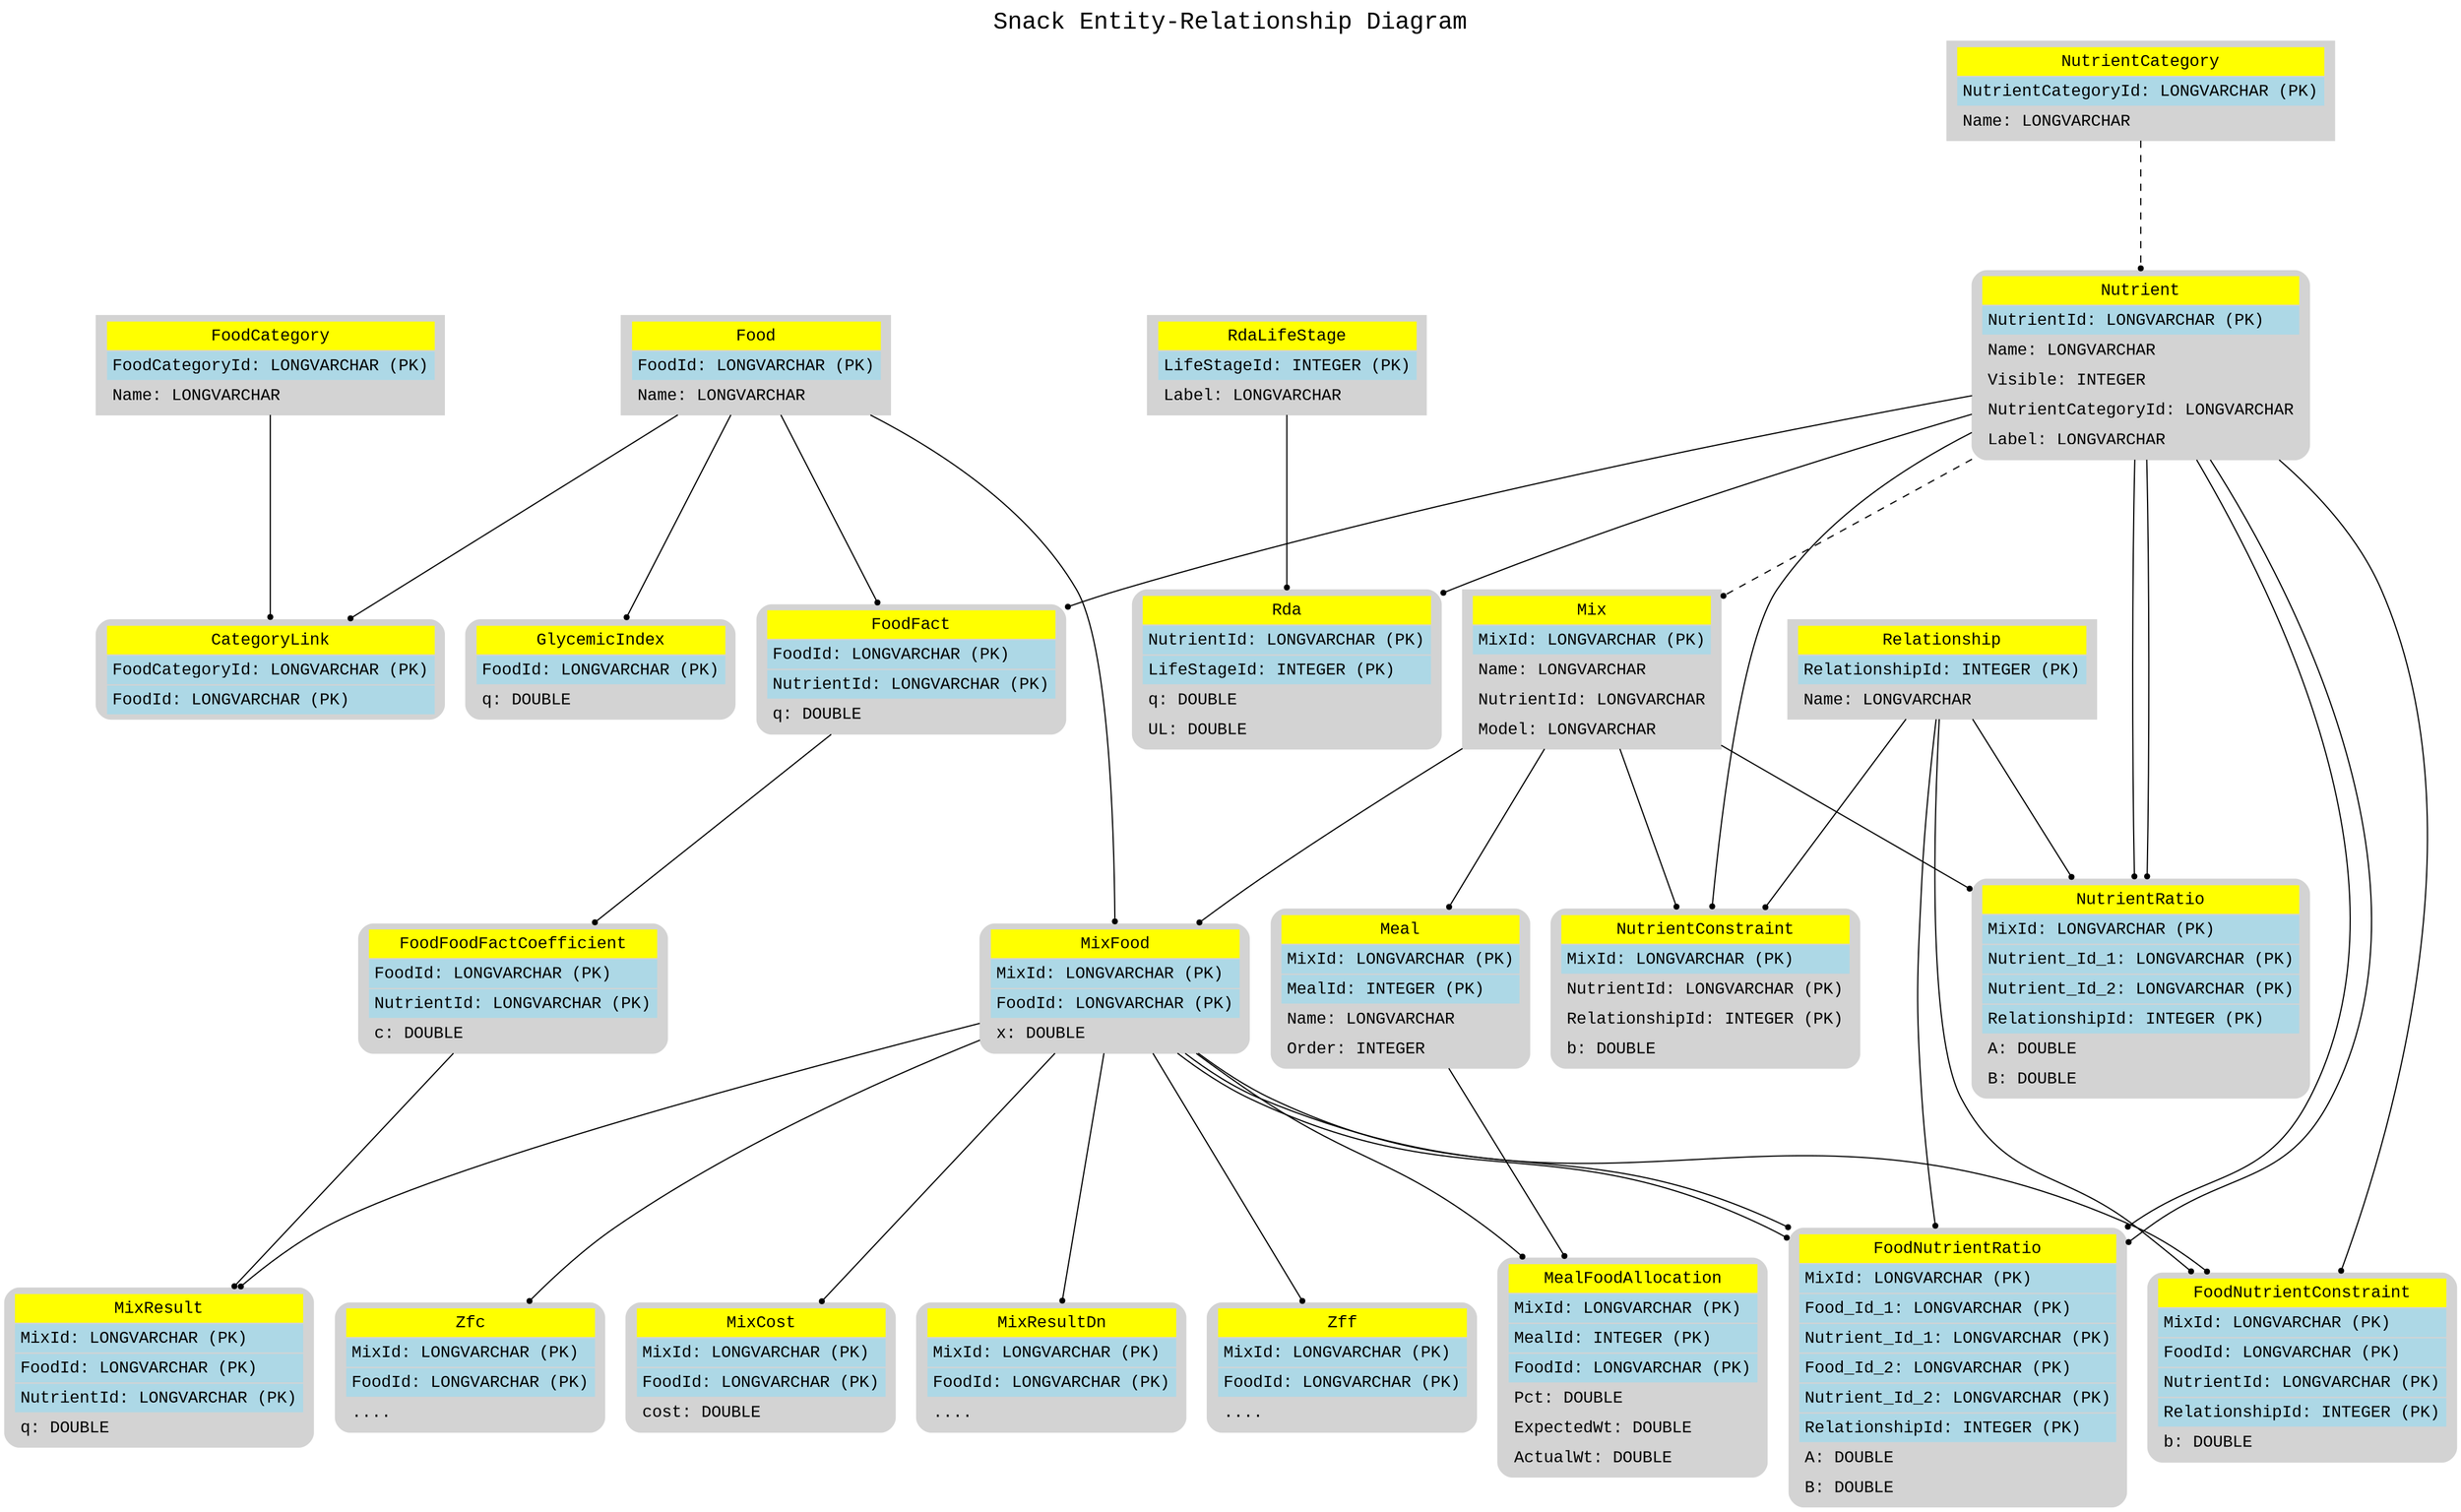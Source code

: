 /* courtesy Jorge Garcia de Alba */

digraph example_1 {
    labelloc = "t";
    label = "Snack Entity-Relationship Diagram";
    fontsize = 20;
    fontname = "Liberation Mono"
    size = "100,100";
    nodesep = 0.25;
    ranksep = 1.5;
    /*layout=neato*/
    node [color = lightgray, style = filled,fontname = "Liberation Mono"];
    /*Tables*/
    FoodFactCoefficient [shape=Mrecord, label=<
        <table border="0" cellborder="1" cellspacing="0" cellpadding="4">
            <tr><td bgcolor="yellow">FoodFoodFactCoefficient</td></tr>
            <tr><td bgcolor="lightblue" align="left">FoodId: LONGVARCHAR (PK)</td></tr>
            <tr><td bgcolor="lightblue" align="left">NutrientId: LONGVARCHAR (PK)</td></tr>
            <tr><td align="left">c: DOUBLE</td></tr>
        </table>
    >]
    FoodCategory [shape=record, label=<
        <table border="0" cellborder="1" cellspacing="0" cellpadding="4">
            <tr><td bgcolor="yellow">FoodCategory</td></tr>
            <tr><td bgcolor="lightblue" align="left">FoodCategoryId: LONGVARCHAR (PK)</td></tr>
            <tr><td align="left">Name: LONGVARCHAR</td></tr>
        </table>
    >]
    Food [shape=record, label=<
        <table border="0" cellborder="1" cellspacing="0" cellpadding="4">
            <tr><td bgcolor="yellow">Food</td></tr>
            <tr><td bgcolor="lightblue" align="left">FoodId: LONGVARCHAR (PK)</td></tr>
            <tr><td align="left">Name: LONGVARCHAR</td></tr>
        </table>
    >]
    FoodFact [shape=Mrecord, label=<
        <table border="0" cellborder="1" cellspacing="0" cellpadding="4">
            <tr><td bgcolor="yellow">FoodFact</td></tr>
            <tr><td bgcolor="lightblue" align="left">FoodId: LONGVARCHAR (PK)</td></tr>
            <tr><td bgcolor="lightblue" align="left">NutrientId: LONGVARCHAR (PK)</td></tr>
            <tr><td align="left">q: DOUBLE</td></tr>
        </table>
    >]
    Relationship [shape=record, label=<
        <table border="0" cellborder="1" cellspacing="0" cellpadding="4">
            <tr><td bgcolor="yellow">Relationship</td></tr>
            <tr><td bgcolor="lightblue" align="left">RelationshipId: INTEGER (PK)</td></tr>
            <tr><td align="left">Name: LONGVARCHAR</td></tr>
        </table>
    >]
    Mix [shape=record, label=<
        <table border="0" cellborder="1" cellspacing="0" cellpadding="4">
            <tr><td bgcolor="yellow">Mix</td></tr>
            <tr><td bgcolor="lightblue" align="left">MixId: LONGVARCHAR (PK)</td></tr>
            <tr><td align="left">Name: LONGVARCHAR</td></tr>
            <tr><td align="left">NutrientId: LONGVARCHAR</td></tr>
            <tr><td align="left">Model: LONGVARCHAR</td></tr>
        </table>
    >]
    NutrientCategory [shape=record, label=<
        <table border="0" cellborder="1" cellspacing="0" cellpadding="4">
            <tr><td bgcolor="yellow">NutrientCategory</td></tr>
            <tr><td bgcolor="lightblue" align="left">NutrientCategoryId: LONGVARCHAR (PK)</td></tr>
            <tr><td align="left">Name: LONGVARCHAR</td></tr>
        </table>
    >]
    Nutrient [shape=Mrecord, label=<
        <table border="0" cellborder="1" cellspacing="0" cellpadding="4">
            <tr><td bgcolor="yellow">Nutrient</td></tr>
            <tr><td bgcolor="lightblue" align="left">NutrientId: LONGVARCHAR (PK)</td></tr>
            <tr><td align="left">Name: LONGVARCHAR</td></tr>
            <tr><td align="left">Visible: INTEGER</td></tr>
            <tr><td align="left">NutrientCategoryId: LONGVARCHAR</td></tr>
            <tr><td align="left">Label: LONGVARCHAR</td></tr>           
        </table>
    >]
    MixFood [shape=Mrecord, label=<
        <table border="0" cellborder="1" cellspacing="0" cellpadding="4">
            <tr><td bgcolor="yellow">MixFood</td></tr>
            <tr><td bgcolor="lightblue" align="left">MixId: LONGVARCHAR (PK)</td></tr>
            <tr><td bgcolor="lightblue" align="left">FoodId: LONGVARCHAR (PK)</td></tr>
            <tr><td align="left">x: DOUBLE</td></tr>
        </table>
    >]
    FoodNutrientRatio [shape=Mrecord, label=<
        <table border="0" cellborder="1" cellspacing="0" cellpadding="4">
            <tr><td bgcolor="yellow">FoodNutrientRatio</td></tr>
            <tr><td bgcolor="lightblue" align="left">MixId: LONGVARCHAR (PK)</td></tr>
            <tr><td bgcolor="lightblue" align="left">Food_Id_1: LONGVARCHAR (PK)</td></tr>
            <tr><td bgcolor="lightblue" align="left">Nutrient_Id_1: LONGVARCHAR (PK)</td></tr>
            <tr><td bgcolor="lightblue" align="left">Food_Id_2: LONGVARCHAR (PK)</td></tr>
            <tr><td bgcolor="lightblue" align="left">Nutrient_Id_2: LONGVARCHAR (PK)</td></tr>
            <tr><td bgcolor="lightblue" align="left">RelationshipId: INTEGER (PK)</td></tr>
            <tr><td align="left">A: DOUBLE</td></tr>
            <tr><td align="left">B: DOUBLE</td></tr>
        </table>
    >]
    NutrientRatio [shape=Mrecord, label=<
        <table border="0" cellborder="1" cellspacing="0" cellpadding="4">
            <tr><td bgcolor="yellow">NutrientRatio</td></tr>
            <tr><td bgcolor="lightblue" align="left">MixId: LONGVARCHAR (PK)</td></tr>
            <tr><td bgcolor="lightblue" align="left">Nutrient_Id_1: LONGVARCHAR (PK)</td></tr>
            <tr><td bgcolor="lightblue" align="left">Nutrient_Id_2: LONGVARCHAR (PK)</td></tr>
            <tr><td bgcolor="lightblue" align="left">RelationshipId: INTEGER (PK)</td></tr>
            <tr><td align="left">A: DOUBLE</td></tr>
            <tr><td align="left">B: DOUBLE</td></tr>
        </table>
    >]
    NutrientConstraint [shape=Mrecord, label=<
        <table border="0" cellborder="1" cellspacing="0" cellpadding="4">
            <tr><td bgcolor="yellow">NutrientConstraint</td></tr>
            <tr><td bgcolor="lightblue" align="left">MixId: LONGVARCHAR (PK)</td></tr>
            <tr><td align="left">NutrientId: LONGVARCHAR (PK)</td></tr>
            <tr><td align="left">RelationshipId: INTEGER (PK)</td></tr>
            <tr><td align="left">b: DOUBLE</td></tr>
        </table>
    >]
    FoodNutrientConstraint [shape=Mrecord, label=<
        <table border="0" cellborder="1" cellspacing="0" cellpadding="4">
            <tr><td bgcolor="yellow">FoodNutrientConstraint</td></tr>
            <tr><td bgcolor="lightblue" align="left">MixId: LONGVARCHAR (PK)</td></tr>
            <tr><td bgcolor="lightblue" align="left">FoodId: LONGVARCHAR (PK)</td></tr>
            <tr><td bgcolor="lightblue" align="left">NutrientId: LONGVARCHAR (PK)</td></tr>
            <tr><td bgcolor="lightblue" align="left">RelationshipId: INTEGER (PK)</td></tr>
            <tr><td align="left">b: DOUBLE</td></tr>
        </table>
    >]
    CategoryLink [shape=Mrecord, label=<
        <table border="0" cellborder="1" cellspacing="0" cellpadding="4">
            <tr><td bgcolor="yellow">CategoryLink</td></tr>
            <tr><td bgcolor="lightblue" align="left">FoodCategoryId: LONGVARCHAR (PK)</td></tr>
            <tr><td bgcolor="lightblue" align="left">FoodId: LONGVARCHAR (PK)</td></tr>
        </table>
    >]
    Rda [shape=Mrecord, label=<
        <table border="0" cellborder="1" cellspacing="0" cellpadding="4">
            <tr><td bgcolor="yellow">Rda</td></tr>
            <tr><td bgcolor="lightblue" align="left">NutrientId: LONGVARCHAR (PK)</td></tr>
            <tr><td bgcolor="lightblue" align="left">LifeStageId: INTEGER (PK)</td></tr>
            <tr><td align="left">q: DOUBLE</td></tr>
            <tr><td align="left">UL: DOUBLE</td></tr>
        </table>
    >]
    RdaLifeStage [shape=record, label=<
        <table border="0" cellborder="1" cellspacing="0" cellpadding="4">
            <tr><td bgcolor="yellow">RdaLifeStage</td></tr>
            <tr><td bgcolor="lightblue" align="left">LifeStageId: INTEGER (PK)</td></tr>
            <tr><td align="left">Label: LONGVARCHAR</td></tr>
        </table>
    >]
    MixResult [shape=Mrecord, label=<
        <table border="0" cellborder="1" cellspacing="0" cellpadding="4">
            <tr><td bgcolor="yellow">MixResult</td></tr>
            <tr><td bgcolor="lightblue" align="left">MixId: LONGVARCHAR (PK)</td></tr>
            <tr><td bgcolor="lightblue" align="left">FoodId: LONGVARCHAR (PK)</td></tr>
            <tr><td bgcolor="lightblue" align="left">NutrientId: LONGVARCHAR (PK)</td></tr>
            <tr><td align="left">q: DOUBLE</td></tr>
        </table>
    >]
    MixResultDn [shape=Mrecord, label=<
        <table border="0" cellborder="1" cellspacing="0" cellpadding="4">
            <tr><td bgcolor="yellow">MixResultDn</td></tr>
            <tr><td bgcolor="lightblue" align="left">MixId: LONGVARCHAR (PK)</td></tr>
            <tr><td bgcolor="lightblue" align="left">FoodId: LONGVARCHAR (PK)</td></tr>
            <tr><td align="left">....</td></tr>
        </table>
    >]
    Meal [shape=Mrecord, label=<
        <table border="0" cellborder="1" cellspacing="0" cellpadding="4">
            <tr><td bgcolor="yellow">Meal</td></tr>
            <tr><td bgcolor="lightblue" align="left">MixId: LONGVARCHAR (PK)</td></tr>
            <tr><td bgcolor="lightblue" align="left">MealId: INTEGER (PK)</td></tr>
            <tr><td align="left">Name: LONGVARCHAR</td></tr>
            <tr><td align="left">Order: INTEGER</td></tr>
        </table>
    >]
    MealFoodAllocation [shape=Mrecord, label=<
        <table border="0" cellborder="1" cellspacing="0" cellpadding="4">
            <tr><td bgcolor="yellow">MealFoodAllocation</td></tr>
            <tr><td bgcolor="lightblue" align="left">MixId: LONGVARCHAR (PK)</td></tr>
            <tr><td bgcolor="lightblue" align="left">MealId: INTEGER (PK)</td></tr>
            <tr><td bgcolor="lightblue" align="left">FoodId: LONGVARCHAR (PK)</td></tr>
            <tr><td align="left">Pct: DOUBLE</td></tr>    
            <tr><td align="left">ExpectedWt: DOUBLE</td></tr>
            <tr><td align="left">ActualWt: DOUBLE</td></tr>
        </table>
    >]
   GlycemicIndex [shape=Mrecord, label=<
        <table border="0" cellborder="1" cellspacing="0" cellpadding="4">
            <tr><td bgcolor="yellow">GlycemicIndex</td></tr>
            <tr><td bgcolor="lightblue" align="left">FoodId: LONGVARCHAR (PK)</td></tr>
            <tr><td align="left">q: DOUBLE</td></tr>
        </table>
    >]
    Zff [shape=Mrecord, label=<
        <table border="0" cellborder="1" cellspacing="0" cellpadding="4">
            <tr><td bgcolor="yellow">Zff</td></tr>
            <tr><td bgcolor="lightblue" align="left">MixId: LONGVARCHAR (PK)</td></tr>
            <tr><td bgcolor="lightblue" align="left">FoodId: LONGVARCHAR (PK)</td></tr>
            <tr><td align="left">....</td></tr>
        </table>
    >]
    Zfc [shape=Mrecord, label=<
        <table border="0" cellborder="1" cellspacing="0" cellpadding="4">
            <tr><td bgcolor="yellow">Zfc</td></tr>
            <tr><td bgcolor="lightblue" align="left">MixId: LONGVARCHAR (PK)</td></tr>
            <tr><td bgcolor="lightblue" align="left">FoodId: LONGVARCHAR (PK)</td></tr>
            <tr><td align="left">....</td></tr>
        </table>
    >]
    MixCost [shape=Mrecord, label=<
        <table border="0" cellborder="1" cellspacing="0" cellpadding="4">
            <tr><td bgcolor="yellow">MixCost</td></tr>
            <tr><td bgcolor="lightblue" align="left">MixId: LONGVARCHAR (PK)</td></tr>
            <tr><td bgcolor="lightblue" align="left">FoodId: LONGVARCHAR (PK)</td></tr>
            <tr><td align="left">cost: DOUBLE</td></tr>
        </table>
    >]

    edge [penwidth=1,fontname="Liberation Mono" len=5, arrowsize=0.5, arrowhead=dot, arrowtail=none, dir=forward, style=solid]
    "FoodCategory" -> "CategoryLink" [dir=forward,weight=1];
    edge [penwidth=1,fontname="Liberation Mono" len=5, arrowsize=0.5, arrowhead=dot, arrowtail=none, dir=forward, style=solid]
    "Food" -> "FoodFact" [dir=forward,weight=1];
    edge [penwidth=1,fontname="Liberation Mono" len=5, arrowsize=0.5, arrowhead=dot, arrowtail=none, dir=forward, style=solid]
    "Food" -> "MixFood" [dir=forward,weight=1];
    edge [penwidth=1,fontname="Liberation Mono" len=5, arrowsize=0.5, arrowhead=dot, arrowtail=none, dir=forward, style=solid]
    "Food" -> "CategoryLink" [dir=forward,weight=1];
    edge [penwidth=1,fontname="Liberation Mono" len=5, arrowsize=0.5, arrowhead=dot, arrowtail=none, dir=forward, style=solid]
    "FoodFact" -> "FoodFactCoefficient" [dir=forward,weight=1];
    edge [penwidth=1,fontname="Liberation Mono" len=5, arrowsize=0.5, arrowhead=dot, arrowtail=none, dir=forward, style=solid]
    "Relationship" -> "FoodNutrientRatio" [dir=forward,weight=1];
    edge [penwidth=1,fontname="Liberation Mono" len=5, arrowsize=0.5, arrowhead=dot, arrowtail=none, dir=forward, style=solid]
    "Relationship" -> "NutrientRatio" [dir=forward,weight=1];
    edge [penwidth=1,fontname="Liberation Mono" len=5, arrowsize=0.5, arrowhead=dot, arrowtail=none, dir=forward, style=solid]
    "Relationship" -> "NutrientConstraint" [dir=forward,weight=1];
    edge [penwidth=1,fontname="Liberation Mono" len=5, arrowsize=0.5, arrowhead=dot, arrowtail=none, dir=forward, style=solid]
    "Relationship" -> "FoodNutrientConstraint" [dir=forward,weight=1];    
    edge [penwidth=1,fontname="Liberation Mono" len=5, arrowsize=0.5, arrowhead=dot, arrowtail=none, dir=forward, style=solid]
    "Mix" -> "MixFood" [dir=forward,weight=1];
    edge [penwidth=1,fontname="Liberation Mono" len=5, arrowsize=0.5, arrowhead=dot, arrowtail=none, dir=forward, style=solid]
    "Mix" -> "NutrientRatio" [dir=forward,weight=1];
    edge [penwidth=1,fontname="Liberation Mono" len=5, arrowsize=0.5, arrowhead=dot, arrowtail=none, dir=forward, style=solid]
    "Mix" -> "NutrientConstraint" [dir=forward,weight=1];
    edge [penwidth=1,fontname="Liberation Mono" len=5, arrowsize=0.5, arrowhead=dot, arrowtail=none, dir=forward, style=solid]
    "Nutrient" -> "FoodFact" [dir=forward,weight=1];
    edge [penwidth=1,fontname="Liberation Mono" len=5, arrowsize=0.5, arrowhead=dot, arrowtail=none, dir=forward, style=solid]
    "Nutrient" -> "FoodNutrientRatio" [dir=forward,weight=1];
    edge [penwidth=1,fontname="Liberation Mono" len=5, arrowsize=0.5, arrowhead=dot, arrowtail=none, dir=forward, style=solid]
    "Nutrient" -> "FoodNutrientRatio" [dir=forward,weight=1];
    edge [penwidth=1,fontname="Liberation Mono" len=5, arrowsize=0.5, arrowhead=dot, arrowtail=none, dir=forward, style=dashed]
    "Nutrient" -> "Mix" [dir=forward,weight=1];        
    edge [penwidth=1,fontname="Liberation Mono" len=5, arrowsize=0.5, arrowhead=dot, arrowtail=none, dir=forward, style=solid]
    "Nutrient" -> "NutrientRatio" [dir=forward,weight=1];
    edge [penwidth=1,fontname="Liberation Mono" len=5, arrowsize=0.5, arrowhead=dot, arrowtail=none, dir=forward, style=solid]
    "Nutrient" -> "NutrientRatio" [dir=forward,weight=1];
    edge [penwidth=1,fontname="Liberation Mono" len=5, arrowsize=0.5, arrowhead=dot, arrowtail=none, dir=forward, style=solid]
    "Nutrient" -> "NutrientConstraint" [dir=forward,weight=1];
    edge [penwidth=1,fontname="Liberation Mono" len=5, arrowsize=0.5, arrowhead=dot, arrowtail=none, dir=forward, style=solid]
    "Nutrient" -> "FoodNutrientConstraint" [dir=forward,weight=1];
    edge [penwidth=1,fontname="Liberation Mono" len=5, arrowsize=0.5, arrowhead=dot, arrowtail=none, dir=forward, style=solid]
    "Nutrient" -> "Rda" [dir=forward,weight=1];
    edge [penwidth=1,fontname="Liberation Mono" len=5, arrowsize=0.5, arrowhead=dot, arrowtail=none, dir=forward, style=dashed]
    "NutrientCategory" -> "Nutrient" [dir=forward,weight=1];
    edge [penwidth=1,fontname="Liberation Mono" len=5, arrowsize=0.5, arrowhead=dot, arrowtail=none, dir=forward, style=solid]
    "MixFood" -> "FoodNutrientRatio" [dir=forward,weight=1];
    edge [penwidth=1,fontname="Liberation Mono" len=5, arrowsize=0.5, arrowhead=dot, arrowtail=none, dir=forward, style=solid]
    "MixFood" -> "FoodNutrientRatio" [dir=forward,weight=1];
    edge [penwidth=1,fontname="Liberation Mono" len=5, arrowsize=0.5, arrowhead=dot, arrowtail=none, dir=forward, style=solid]
    "MixFood" -> "FoodNutrientConstraint" [dir=forward,weight=1];
    edge [penwidth=1,fontname="Liberation Mono" len=5, arrowsize=0.5, arrowhead=dot, arrowtail=none, dir=forward, style=solid]
    "RdaLifeStage" -> "Rda" [dir=forward,weight=1];
    edge [penwidth=1,fontname="Liberation Mono" len=5, arrowsize=0.5, arrowhead=dot, arrowtail=none, dir=forward, style=solid]
    "MixFood" -> "MixResult" [dir=forward,weight=1];
    edge [penwidth=1,fontname="Liberation Mono" len=5, arrowsize=0.5, arrowhead=dot, arrowtail=none, dir=forward, style=solid]
    "FoodFactCoefficient" -> "MixResult" [dir=forward,weight=1];
    edge [penwidth=1,fontname="Liberation Mono" len=5, arrowsize=0.5, arrowhead=dot, arrowtail=none, dir=forward, style=solid]
    "MixFood" -> "MixResultDn" [dir=forward,weight=1];
    edge [penwidth=1,fontname="Liberation Mono" len=5, arrowsize=0.5, arrowhead=dot, arrowtail=none, dir=forward, style=solid]
    "Mix" -> "Meal" [dir=forward,weight=1];
    edge [penwidth=1,fontname="Liberation Mono" len=5, arrowsize=0.5, arrowhead=dot, arrowtail=none, dir=forward, style=solid]
    "Meal" -> "MealFoodAllocation" [dir=forward,weight=1];
    edge [penwidth=1,fontname="Liberation Mono" len=5, arrowsize=0.5, arrowhead=dot, arrowtail=none, dir=forward, style=solid]
    "MixFood" -> "MealFoodAllocation" [dir=forward,weight=1];
    edge [penwidth=1,fontname="Liberation Mono" len=5, arrowsize=0.5, arrowhead=dot, arrowtail=none, dir=forward, style=solid]
    "Food" -> "GlycemicIndex" [dir=forward,weight=1];
    "MixFood" -> "Zff" [dir=forward,weight=1];
    edge [penwidth=1,fontname="Liberation Mono" len=5, arrowsize=0.5, arrowhead=dot, arrowtail=none, dir=forward, style=solid]
    "MixFood" -> "Zfc" [dir=forward,weight=1];
    edge [penwidth=1,fontname="Liberation Mono" len=5, arrowsize=0.5, arrowhead=dot, arrowtail=none, dir=forward, style=solid]
    "MixFood" -> "MixCost" [dir=forward,weight=1];
    edge [penwidth=1,fontname="Liberation Mono" len=5, arrowsize=0.5, arrowhead=dot, arrowtail=none, dir=forward, style=solid]
}
